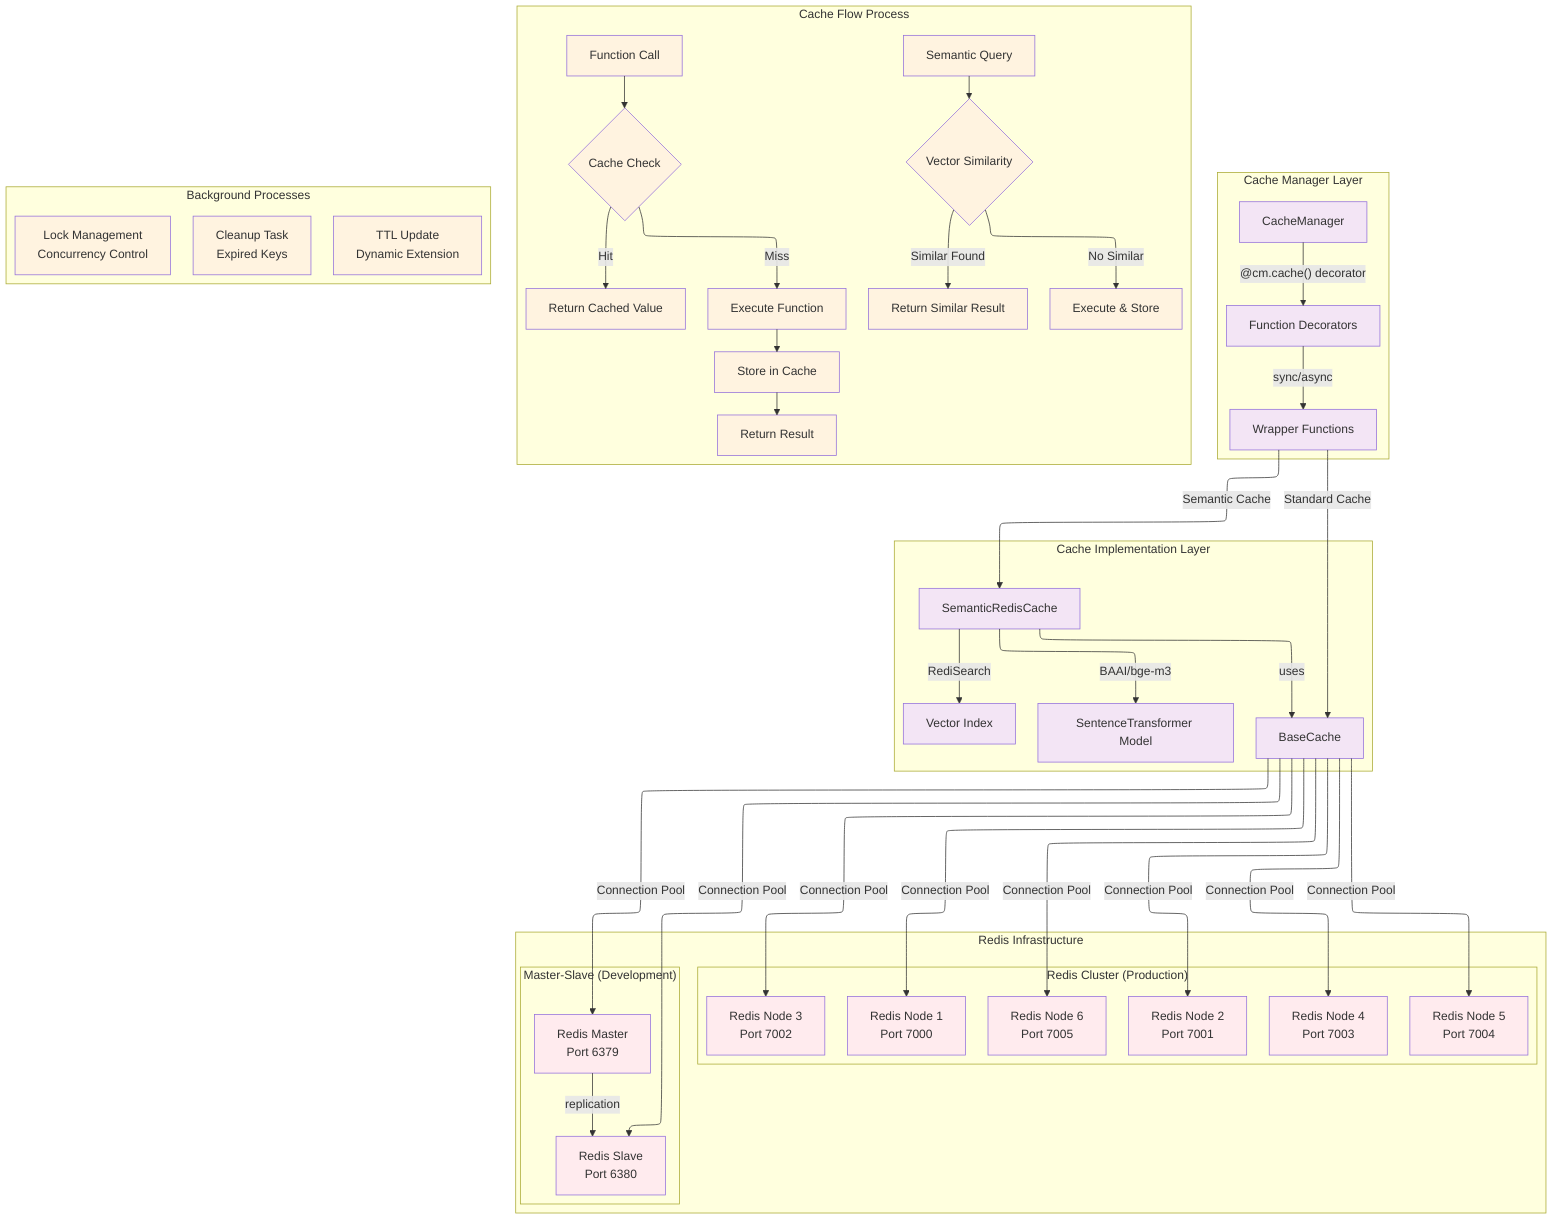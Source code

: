 ---
config:
  layout: elk
---
flowchart TB
 subgraph subGraph0["Cache Manager Layer"]
        CM["CacheManager"]
        DECORATOR["Function Decorators"]
        WRAPPER["Wrapper Functions"]
  end
 subgraph subGraph1["Cache Implementation Layer"]
        BC["BaseCache"]
        SRC["SemanticRedisCache"]
        MODEL["SentenceTransformer Model"]
        VECTOR["Vector Index"]
  end
 subgraph subGraph2["Redis Cluster (Production)"]
        RC1["Redis Node 1<br>Port 7000"]
        RC2["Redis Node 2<br>Port 7001"]
        RC3["Redis Node 3<br>Port 7002"]
        RC4["Redis Node 4<br>Port 7003"]
        RC5["Redis Node 5<br>Port 7004"]
        RC6["Redis Node 6<br>Port 7005"]
  end
 subgraph subGraph3["Master-Slave (Development)"]
        RM["Redis Master<br>Port 6379"]
        RS["Redis Slave<br>Port 6380"]
  end
 subgraph subGraph4["Redis Infrastructure"]
        subGraph2
        subGraph3
  end
 subgraph subGraph5["Cache Flow Process"]
        CHECK{"Cache Check"}
        REQUEST["Function Call"]
        HIT["Return Cached Value"]
        MISS["Execute Function"]
        STORE["Store in Cache"]
        RETURN["Return Result"]
        VECTOR_CHECK{"Vector Similarity"}
        SEMANTIC_REQUEST["Semantic Query"]
        SEMANTIC_HIT["Return Similar Result"]
        SEMANTIC_MISS["Execute & Store"]
  end
 subgraph subGraph6["Background Processes"]
        CLEANUP["Cleanup Task<br>Expired Keys"]
        TTL_UPDATE["TTL Update<br>Dynamic Extension"]
        LOCK_MANAGEMENT["Lock Management<br>Concurrency Control"]
  end
    CM -- "@cm.cache() decorator" --> DECORATOR
    DECORATOR -- sync/async --> WRAPPER
    WRAPPER -- Standard Cache --> BC
    WRAPPER -- Semantic Cache --> SRC
    SRC -- uses --> BC
    SRC -- "BAAI/bge-m3" --> MODEL
    SRC -- RediSearch --> VECTOR
    RM -- replication --> RS
    BC -- Connection Pool --> RC1 & RC2 & RC3 & RC4 & RC5 & RC6 & RM & RS
    REQUEST --> CHECK
    CHECK -- Hit --> HIT
    CHECK -- Miss --> MISS
    MISS --> STORE
    STORE --> RETURN
    SEMANTIC_REQUEST --> VECTOR_CHECK
    VECTOR_CHECK -- Similar Found --> SEMANTIC_HIT
    VECTOR_CHECK -- No Similar --> SEMANTIC_MISS
     CM:::cacheLayer
     DECORATOR:::cacheLayer
     WRAPPER:::cacheLayer
     BC:::cacheLayer
     SRC:::cacheLayer
     MODEL:::cacheLayer
     VECTOR:::cacheLayer
     RC1:::redisLayer
     RC2:::redisLayer
     RC3:::redisLayer
     RC4:::redisLayer
     RC5:::redisLayer
     RC6:::redisLayer
     RM:::redisLayer
     RS:::redisLayer
     CHECK:::process
     REQUEST:::process
     HIT:::process
     MISS:::process
     STORE:::process
     RETURN:::process
     VECTOR_CHECK:::process
     SEMANTIC_REQUEST:::process
     SEMANTIC_HIT:::process
     SEMANTIC_MISS:::process
     CLEANUP:::process
     TTL_UPDATE:::process
     LOCK_MANAGEMENT:::process
    classDef clientApp fill:#e1f5fe
    classDef cacheLayer fill:#f3e5f5
    classDef redisLayer fill:#ffebee
    classDef externalService fill:#e8f5e8
    classDef process fill:#fff3e0